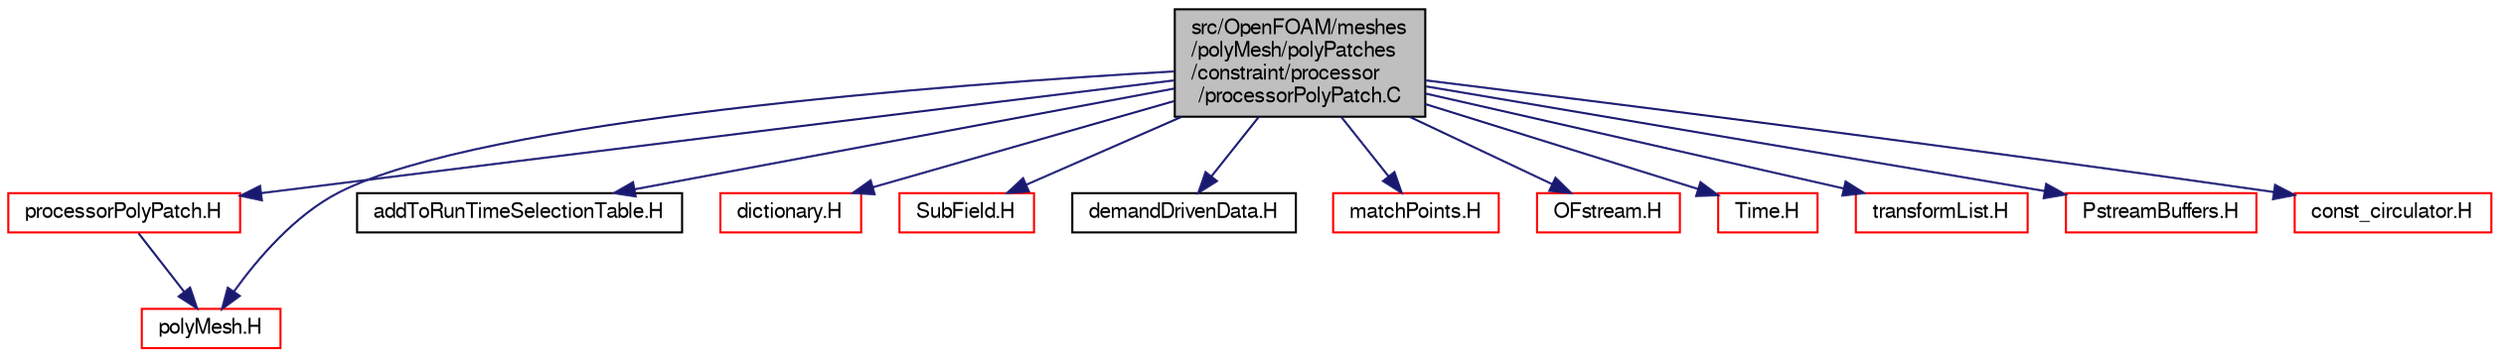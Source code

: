 digraph "src/OpenFOAM/meshes/polyMesh/polyPatches/constraint/processor/processorPolyPatch.C"
{
  bgcolor="transparent";
  edge [fontname="FreeSans",fontsize="10",labelfontname="FreeSans",labelfontsize="10"];
  node [fontname="FreeSans",fontsize="10",shape=record];
  Node0 [label="src/OpenFOAM/meshes\l/polyMesh/polyPatches\l/constraint/processor\l/processorPolyPatch.C",height=0.2,width=0.4,color="black", fillcolor="grey75", style="filled", fontcolor="black"];
  Node0 -> Node1 [color="midnightblue",fontsize="10",style="solid",fontname="FreeSans"];
  Node1 [label="processorPolyPatch.H",height=0.2,width=0.4,color="red",URL="$a11717.html"];
  Node1 -> Node173 [color="midnightblue",fontsize="10",style="solid",fontname="FreeSans"];
  Node173 [label="polyMesh.H",height=0.2,width=0.4,color="red",URL="$a11630.html"];
  Node0 -> Node226 [color="midnightblue",fontsize="10",style="solid",fontname="FreeSans"];
  Node226 [label="addToRunTimeSelectionTable.H",height=0.2,width=0.4,color="black",URL="$a09263.html",tooltip="Macros for easy insertion into run-time selection tables. "];
  Node0 -> Node208 [color="midnightblue",fontsize="10",style="solid",fontname="FreeSans"];
  Node208 [label="dictionary.H",height=0.2,width=0.4,color="red",URL="$a08804.html"];
  Node0 -> Node227 [color="midnightblue",fontsize="10",style="solid",fontname="FreeSans"];
  Node227 [label="SubField.H",height=0.2,width=0.4,color="red",URL="$a09599.html"];
  Node0 -> Node229 [color="midnightblue",fontsize="10",style="solid",fontname="FreeSans"];
  Node229 [label="demandDrivenData.H",height=0.2,width=0.4,color="black",URL="$a10367.html",tooltip="Template functions to aid in the implementation of demand driven data. "];
  Node0 -> Node230 [color="midnightblue",fontsize="10",style="solid",fontname="FreeSans"];
  Node230 [label="matchPoints.H",height=0.2,width=0.4,color="red",URL="$a11381.html",tooltip="Determine correspondence between points. See below. "];
  Node0 -> Node231 [color="midnightblue",fontsize="10",style="solid",fontname="FreeSans"];
  Node231 [label="OFstream.H",height=0.2,width=0.4,color="red",URL="$a09065.html"];
  Node0 -> Node173 [color="midnightblue",fontsize="10",style="solid",fontname="FreeSans"];
  Node0 -> Node233 [color="midnightblue",fontsize="10",style="solid",fontname="FreeSans"];
  Node233 [label="Time.H",height=0.2,width=0.4,color="red",URL="$a09311.html"];
  Node0 -> Node269 [color="midnightblue",fontsize="10",style="solid",fontname="FreeSans"];
  Node269 [label="transformList.H",height=0.2,width=0.4,color="red",URL="$a09743.html",tooltip="Spatial transformation functions for primitive fields. "];
  Node0 -> Node273 [color="midnightblue",fontsize="10",style="solid",fontname="FreeSans"];
  Node273 [label="PstreamBuffers.H",height=0.2,width=0.4,color="red",URL="$a09140.html"];
  Node0 -> Node275 [color="midnightblue",fontsize="10",style="solid",fontname="FreeSans"];
  Node275 [label="const_circulator.H",height=0.2,width=0.4,color="red",URL="$a08420.html"];
}
